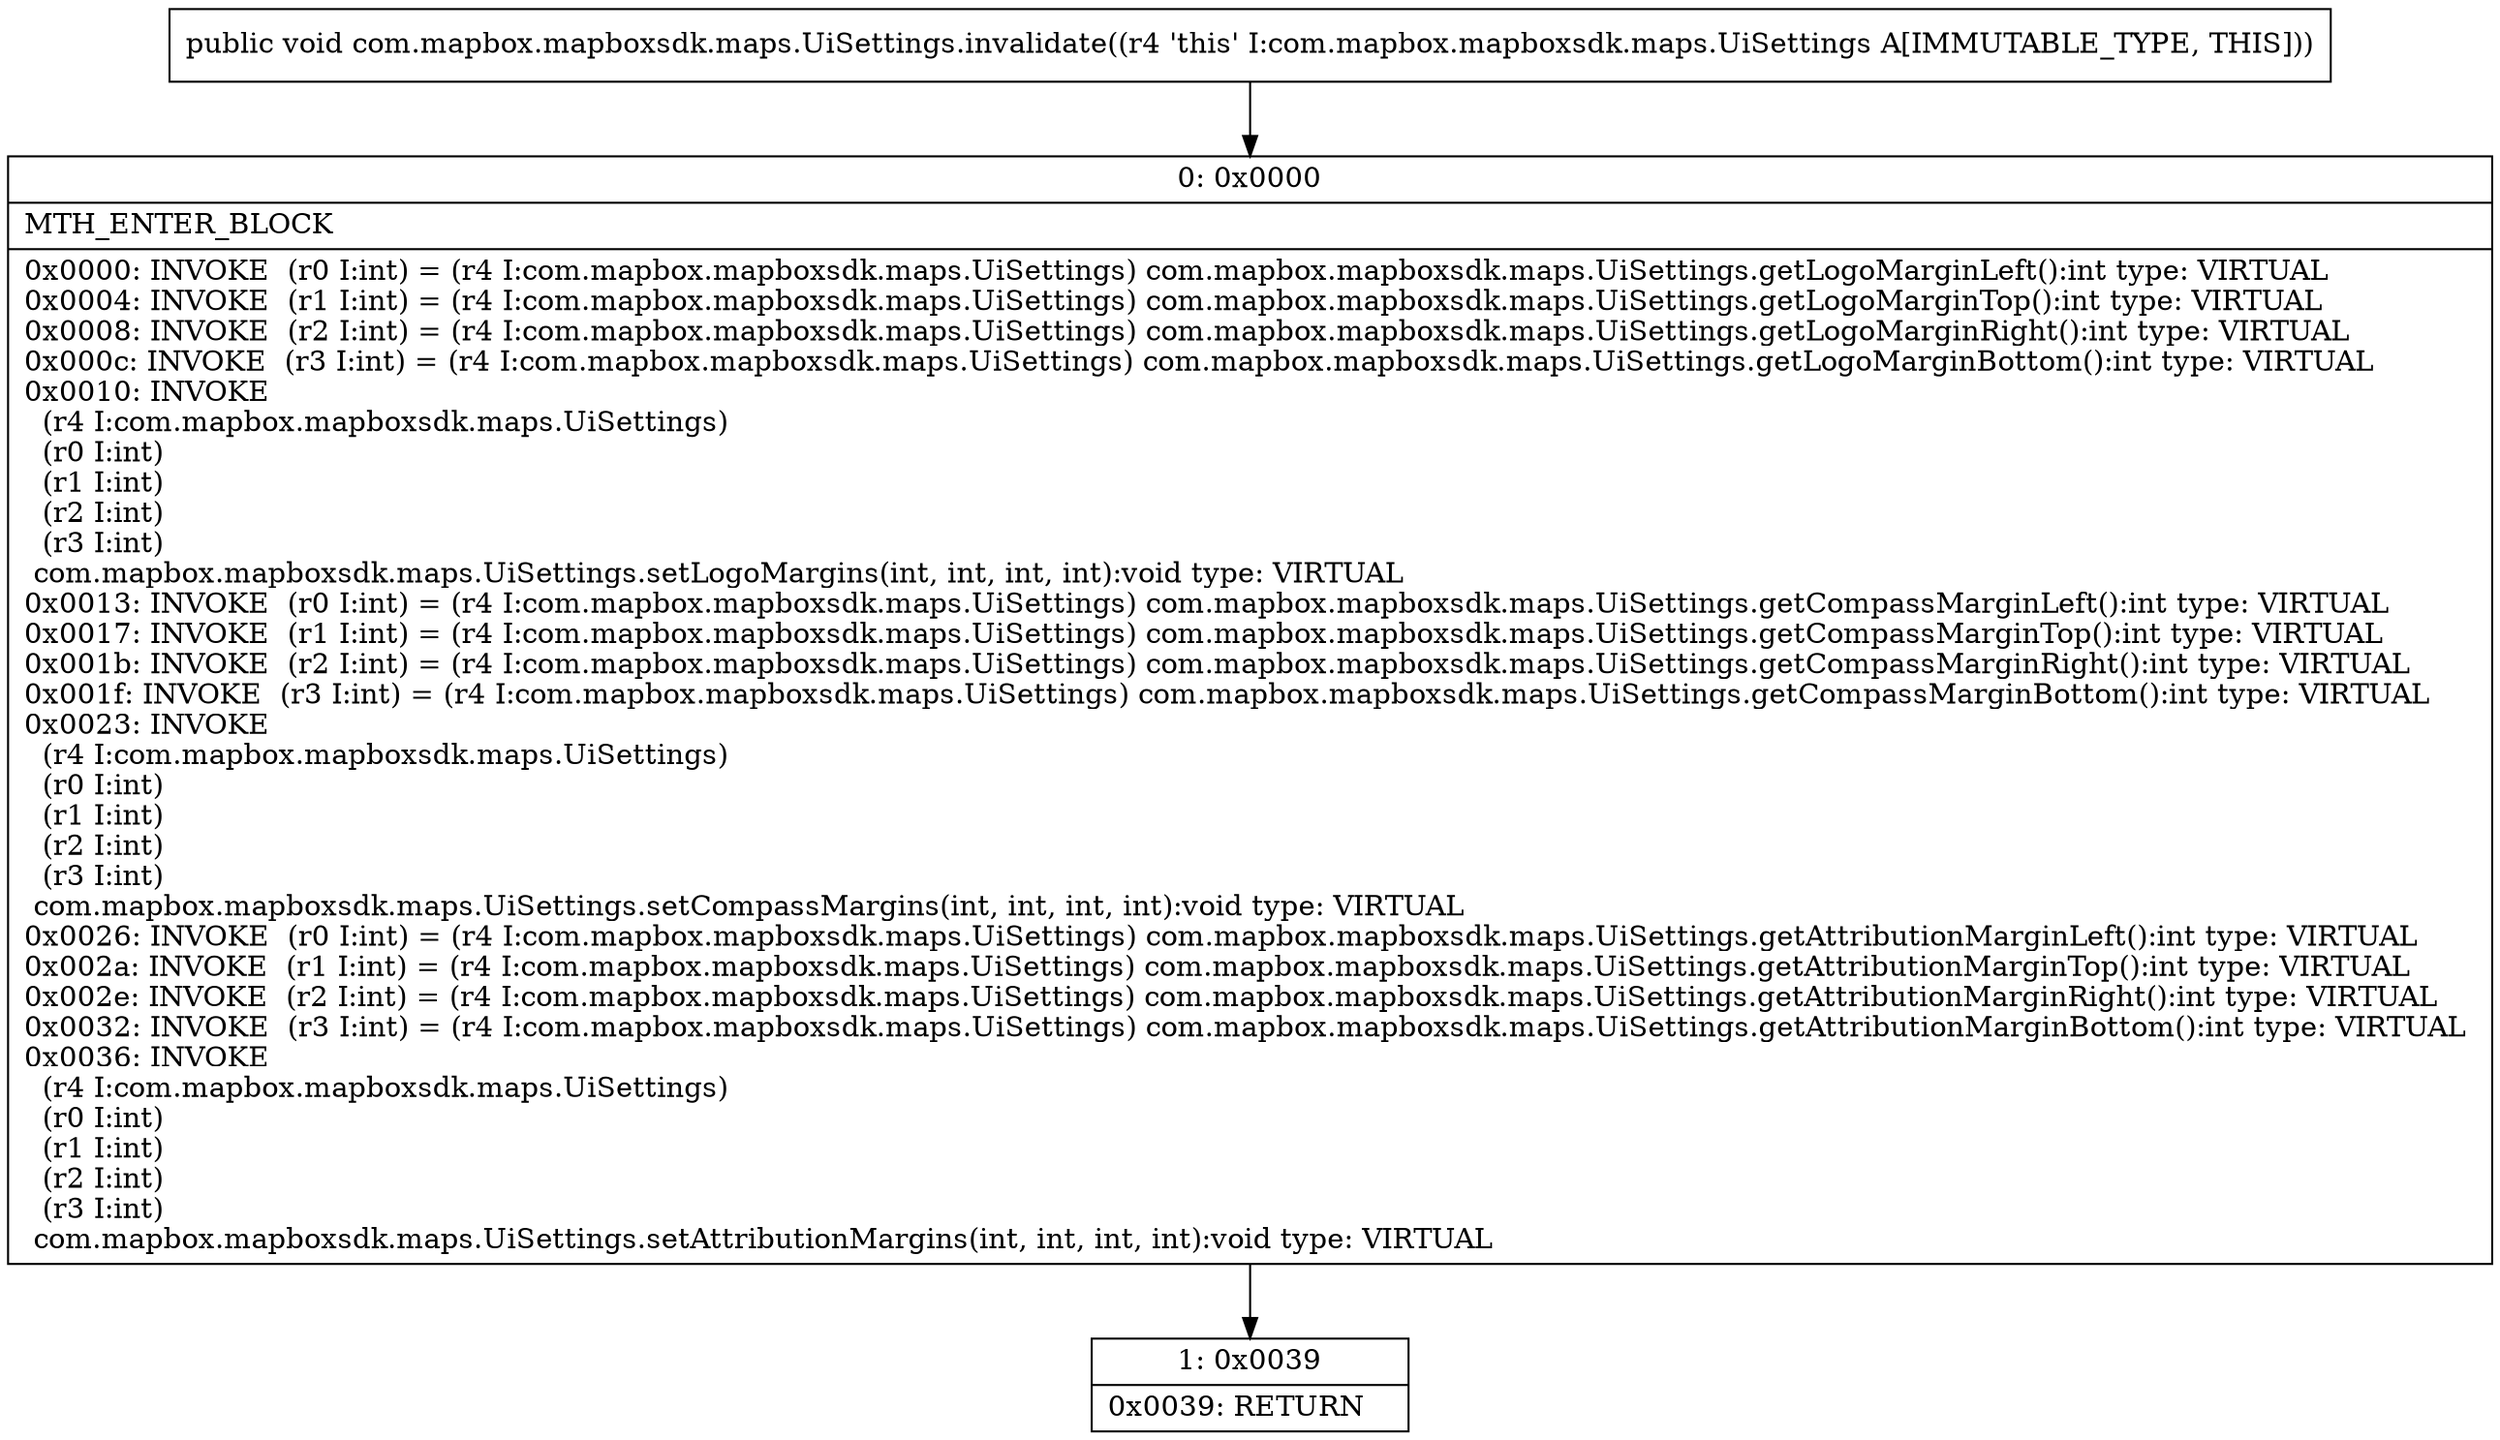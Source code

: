 digraph "CFG forcom.mapbox.mapboxsdk.maps.UiSettings.invalidate()V" {
Node_0 [shape=record,label="{0\:\ 0x0000|MTH_ENTER_BLOCK\l|0x0000: INVOKE  (r0 I:int) = (r4 I:com.mapbox.mapboxsdk.maps.UiSettings) com.mapbox.mapboxsdk.maps.UiSettings.getLogoMarginLeft():int type: VIRTUAL \l0x0004: INVOKE  (r1 I:int) = (r4 I:com.mapbox.mapboxsdk.maps.UiSettings) com.mapbox.mapboxsdk.maps.UiSettings.getLogoMarginTop():int type: VIRTUAL \l0x0008: INVOKE  (r2 I:int) = (r4 I:com.mapbox.mapboxsdk.maps.UiSettings) com.mapbox.mapboxsdk.maps.UiSettings.getLogoMarginRight():int type: VIRTUAL \l0x000c: INVOKE  (r3 I:int) = (r4 I:com.mapbox.mapboxsdk.maps.UiSettings) com.mapbox.mapboxsdk.maps.UiSettings.getLogoMarginBottom():int type: VIRTUAL \l0x0010: INVOKE  \l  (r4 I:com.mapbox.mapboxsdk.maps.UiSettings)\l  (r0 I:int)\l  (r1 I:int)\l  (r2 I:int)\l  (r3 I:int)\l com.mapbox.mapboxsdk.maps.UiSettings.setLogoMargins(int, int, int, int):void type: VIRTUAL \l0x0013: INVOKE  (r0 I:int) = (r4 I:com.mapbox.mapboxsdk.maps.UiSettings) com.mapbox.mapboxsdk.maps.UiSettings.getCompassMarginLeft():int type: VIRTUAL \l0x0017: INVOKE  (r1 I:int) = (r4 I:com.mapbox.mapboxsdk.maps.UiSettings) com.mapbox.mapboxsdk.maps.UiSettings.getCompassMarginTop():int type: VIRTUAL \l0x001b: INVOKE  (r2 I:int) = (r4 I:com.mapbox.mapboxsdk.maps.UiSettings) com.mapbox.mapboxsdk.maps.UiSettings.getCompassMarginRight():int type: VIRTUAL \l0x001f: INVOKE  (r3 I:int) = (r4 I:com.mapbox.mapboxsdk.maps.UiSettings) com.mapbox.mapboxsdk.maps.UiSettings.getCompassMarginBottom():int type: VIRTUAL \l0x0023: INVOKE  \l  (r4 I:com.mapbox.mapboxsdk.maps.UiSettings)\l  (r0 I:int)\l  (r1 I:int)\l  (r2 I:int)\l  (r3 I:int)\l com.mapbox.mapboxsdk.maps.UiSettings.setCompassMargins(int, int, int, int):void type: VIRTUAL \l0x0026: INVOKE  (r0 I:int) = (r4 I:com.mapbox.mapboxsdk.maps.UiSettings) com.mapbox.mapboxsdk.maps.UiSettings.getAttributionMarginLeft():int type: VIRTUAL \l0x002a: INVOKE  (r1 I:int) = (r4 I:com.mapbox.mapboxsdk.maps.UiSettings) com.mapbox.mapboxsdk.maps.UiSettings.getAttributionMarginTop():int type: VIRTUAL \l0x002e: INVOKE  (r2 I:int) = (r4 I:com.mapbox.mapboxsdk.maps.UiSettings) com.mapbox.mapboxsdk.maps.UiSettings.getAttributionMarginRight():int type: VIRTUAL \l0x0032: INVOKE  (r3 I:int) = (r4 I:com.mapbox.mapboxsdk.maps.UiSettings) com.mapbox.mapboxsdk.maps.UiSettings.getAttributionMarginBottom():int type: VIRTUAL \l0x0036: INVOKE  \l  (r4 I:com.mapbox.mapboxsdk.maps.UiSettings)\l  (r0 I:int)\l  (r1 I:int)\l  (r2 I:int)\l  (r3 I:int)\l com.mapbox.mapboxsdk.maps.UiSettings.setAttributionMargins(int, int, int, int):void type: VIRTUAL \l}"];
Node_1 [shape=record,label="{1\:\ 0x0039|0x0039: RETURN   \l}"];
MethodNode[shape=record,label="{public void com.mapbox.mapboxsdk.maps.UiSettings.invalidate((r4 'this' I:com.mapbox.mapboxsdk.maps.UiSettings A[IMMUTABLE_TYPE, THIS])) }"];
MethodNode -> Node_0;
Node_0 -> Node_1;
}

